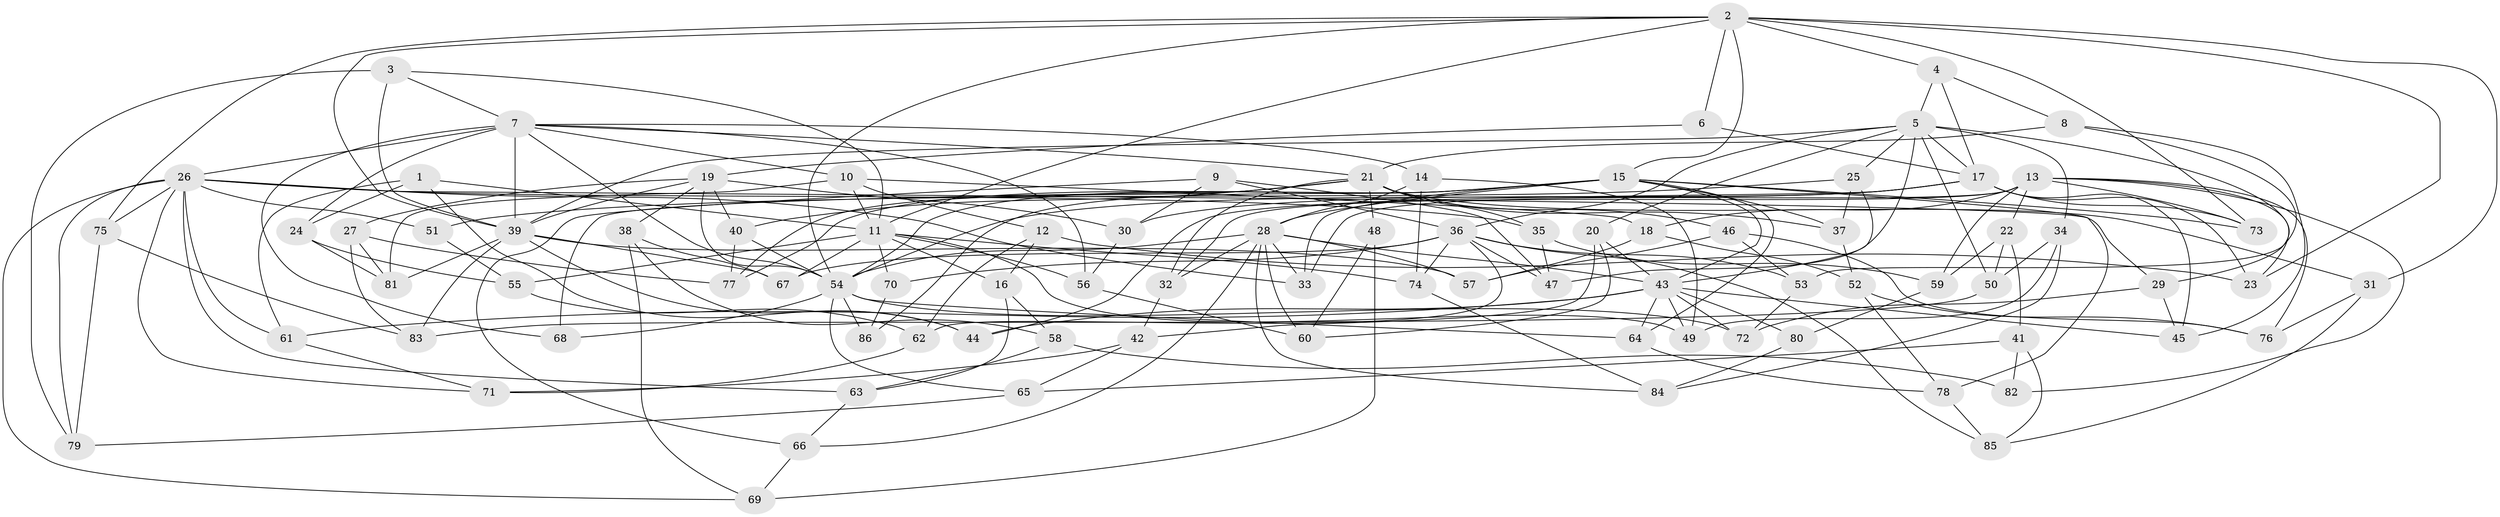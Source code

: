 // original degree distribution, {4: 1.0}
// Generated by graph-tools (version 1.1) at 2025/54/03/04/25 22:54:07]
// undirected, 86 vertices, 214 edges
graph export_dot {
  node [color=gray90,style=filled];
  1;
  2;
  3;
  4;
  5;
  6;
  7;
  8;
  9;
  10;
  11;
  12;
  13;
  14;
  15;
  16;
  17;
  18;
  19;
  20;
  21;
  22;
  23;
  24;
  25;
  26;
  27;
  28;
  29;
  30;
  31;
  32;
  33;
  34;
  35;
  36;
  37;
  38;
  39;
  40;
  41;
  42;
  43;
  44;
  45;
  46;
  47;
  48;
  49;
  50;
  51;
  52;
  53;
  54;
  55;
  56;
  57;
  58;
  59;
  60;
  61;
  62;
  63;
  64;
  65;
  66;
  67;
  68;
  69;
  70;
  71;
  72;
  73;
  74;
  75;
  76;
  77;
  78;
  79;
  80;
  81;
  82;
  83;
  84;
  85;
  86;
  1 -- 11 [weight=1.0];
  1 -- 24 [weight=1.0];
  1 -- 44 [weight=1.0];
  1 -- 61 [weight=1.0];
  2 -- 4 [weight=1.0];
  2 -- 6 [weight=1.0];
  2 -- 11 [weight=1.0];
  2 -- 15 [weight=1.0];
  2 -- 23 [weight=1.0];
  2 -- 31 [weight=1.0];
  2 -- 39 [weight=1.0];
  2 -- 54 [weight=1.0];
  2 -- 73 [weight=1.0];
  2 -- 75 [weight=1.0];
  3 -- 7 [weight=1.0];
  3 -- 11 [weight=1.0];
  3 -- 39 [weight=1.0];
  3 -- 79 [weight=1.0];
  4 -- 5 [weight=1.0];
  4 -- 8 [weight=1.0];
  4 -- 17 [weight=1.0];
  5 -- 17 [weight=1.0];
  5 -- 20 [weight=1.0];
  5 -- 25 [weight=1.0];
  5 -- 29 [weight=1.0];
  5 -- 34 [weight=1.0];
  5 -- 36 [weight=1.0];
  5 -- 39 [weight=1.0];
  5 -- 47 [weight=1.0];
  5 -- 50 [weight=1.0];
  6 -- 17 [weight=2.0];
  6 -- 19 [weight=1.0];
  7 -- 10 [weight=1.0];
  7 -- 14 [weight=1.0];
  7 -- 21 [weight=1.0];
  7 -- 24 [weight=1.0];
  7 -- 26 [weight=1.0];
  7 -- 39 [weight=2.0];
  7 -- 54 [weight=1.0];
  7 -- 56 [weight=1.0];
  7 -- 68 [weight=2.0];
  8 -- 21 [weight=1.0];
  8 -- 45 [weight=1.0];
  8 -- 53 [weight=1.0];
  9 -- 30 [weight=1.0];
  9 -- 36 [weight=1.0];
  9 -- 47 [weight=1.0];
  9 -- 66 [weight=1.0];
  10 -- 11 [weight=2.0];
  10 -- 12 [weight=1.0];
  10 -- 18 [weight=1.0];
  10 -- 81 [weight=1.0];
  11 -- 16 [weight=1.0];
  11 -- 49 [weight=1.0];
  11 -- 55 [weight=1.0];
  11 -- 56 [weight=1.0];
  11 -- 67 [weight=1.0];
  11 -- 70 [weight=1.0];
  11 -- 74 [weight=1.0];
  12 -- 16 [weight=1.0];
  12 -- 23 [weight=1.0];
  12 -- 62 [weight=1.0];
  13 -- 18 [weight=1.0];
  13 -- 22 [weight=1.0];
  13 -- 23 [weight=1.0];
  13 -- 32 [weight=1.0];
  13 -- 33 [weight=1.0];
  13 -- 59 [weight=1.0];
  13 -- 73 [weight=1.0];
  13 -- 76 [weight=1.0];
  13 -- 82 [weight=2.0];
  14 -- 28 [weight=1.0];
  14 -- 49 [weight=1.0];
  14 -- 74 [weight=1.0];
  15 -- 28 [weight=1.0];
  15 -- 33 [weight=1.0];
  15 -- 37 [weight=1.0];
  15 -- 43 [weight=1.0];
  15 -- 54 [weight=1.0];
  15 -- 64 [weight=1.0];
  15 -- 73 [weight=1.0];
  15 -- 77 [weight=1.0];
  15 -- 78 [weight=1.0];
  15 -- 86 [weight=2.0];
  16 -- 58 [weight=1.0];
  16 -- 63 [weight=1.0];
  17 -- 23 [weight=1.0];
  17 -- 30 [weight=1.0];
  17 -- 44 [weight=1.0];
  17 -- 45 [weight=1.0];
  17 -- 54 [weight=1.0];
  17 -- 73 [weight=1.0];
  18 -- 52 [weight=1.0];
  18 -- 57 [weight=1.0];
  19 -- 27 [weight=1.0];
  19 -- 30 [weight=1.0];
  19 -- 38 [weight=1.0];
  19 -- 39 [weight=2.0];
  19 -- 40 [weight=1.0];
  19 -- 54 [weight=1.0];
  20 -- 42 [weight=1.0];
  20 -- 43 [weight=1.0];
  20 -- 60 [weight=1.0];
  21 -- 31 [weight=1.0];
  21 -- 32 [weight=1.0];
  21 -- 35 [weight=1.0];
  21 -- 37 [weight=1.0];
  21 -- 40 [weight=1.0];
  21 -- 46 [weight=1.0];
  21 -- 48 [weight=2.0];
  21 -- 68 [weight=1.0];
  21 -- 77 [weight=1.0];
  22 -- 41 [weight=1.0];
  22 -- 50 [weight=1.0];
  22 -- 59 [weight=1.0];
  24 -- 55 [weight=1.0];
  24 -- 81 [weight=1.0];
  25 -- 37 [weight=1.0];
  25 -- 43 [weight=1.0];
  25 -- 51 [weight=1.0];
  26 -- 29 [weight=1.0];
  26 -- 33 [weight=1.0];
  26 -- 35 [weight=1.0];
  26 -- 51 [weight=2.0];
  26 -- 61 [weight=1.0];
  26 -- 63 [weight=1.0];
  26 -- 69 [weight=1.0];
  26 -- 71 [weight=1.0];
  26 -- 75 [weight=1.0];
  26 -- 79 [weight=1.0];
  27 -- 77 [weight=1.0];
  27 -- 81 [weight=1.0];
  27 -- 83 [weight=1.0];
  28 -- 32 [weight=1.0];
  28 -- 33 [weight=1.0];
  28 -- 43 [weight=1.0];
  28 -- 54 [weight=1.0];
  28 -- 57 [weight=1.0];
  28 -- 60 [weight=1.0];
  28 -- 66 [weight=1.0];
  28 -- 84 [weight=1.0];
  29 -- 45 [weight=1.0];
  29 -- 72 [weight=1.0];
  30 -- 56 [weight=1.0];
  31 -- 76 [weight=1.0];
  31 -- 85 [weight=1.0];
  32 -- 42 [weight=1.0];
  34 -- 49 [weight=1.0];
  34 -- 50 [weight=1.0];
  34 -- 84 [weight=1.0];
  35 -- 47 [weight=1.0];
  35 -- 59 [weight=1.0];
  36 -- 47 [weight=1.0];
  36 -- 53 [weight=1.0];
  36 -- 62 [weight=1.0];
  36 -- 67 [weight=1.0];
  36 -- 70 [weight=2.0];
  36 -- 74 [weight=1.0];
  36 -- 85 [weight=1.0];
  37 -- 52 [weight=1.0];
  38 -- 58 [weight=1.0];
  38 -- 67 [weight=1.0];
  38 -- 69 [weight=1.0];
  39 -- 44 [weight=1.0];
  39 -- 57 [weight=1.0];
  39 -- 67 [weight=1.0];
  39 -- 81 [weight=1.0];
  39 -- 83 [weight=1.0];
  40 -- 54 [weight=1.0];
  40 -- 77 [weight=1.0];
  41 -- 65 [weight=1.0];
  41 -- 82 [weight=1.0];
  41 -- 85 [weight=1.0];
  42 -- 65 [weight=1.0];
  42 -- 71 [weight=1.0];
  43 -- 44 [weight=1.0];
  43 -- 45 [weight=1.0];
  43 -- 49 [weight=1.0];
  43 -- 61 [weight=1.0];
  43 -- 64 [weight=1.0];
  43 -- 72 [weight=1.0];
  43 -- 80 [weight=2.0];
  46 -- 53 [weight=1.0];
  46 -- 57 [weight=1.0];
  46 -- 76 [weight=1.0];
  48 -- 60 [weight=1.0];
  48 -- 69 [weight=1.0];
  50 -- 83 [weight=1.0];
  51 -- 55 [weight=1.0];
  52 -- 76 [weight=1.0];
  52 -- 78 [weight=1.0];
  53 -- 72 [weight=1.0];
  54 -- 64 [weight=1.0];
  54 -- 65 [weight=1.0];
  54 -- 68 [weight=1.0];
  54 -- 72 [weight=1.0];
  54 -- 86 [weight=1.0];
  55 -- 62 [weight=1.0];
  56 -- 60 [weight=1.0];
  58 -- 63 [weight=1.0];
  58 -- 82 [weight=1.0];
  59 -- 80 [weight=1.0];
  61 -- 71 [weight=1.0];
  62 -- 71 [weight=1.0];
  63 -- 66 [weight=1.0];
  64 -- 78 [weight=1.0];
  65 -- 79 [weight=1.0];
  66 -- 69 [weight=1.0];
  70 -- 86 [weight=1.0];
  74 -- 84 [weight=1.0];
  75 -- 79 [weight=1.0];
  75 -- 83 [weight=1.0];
  78 -- 85 [weight=1.0];
  80 -- 84 [weight=1.0];
}
